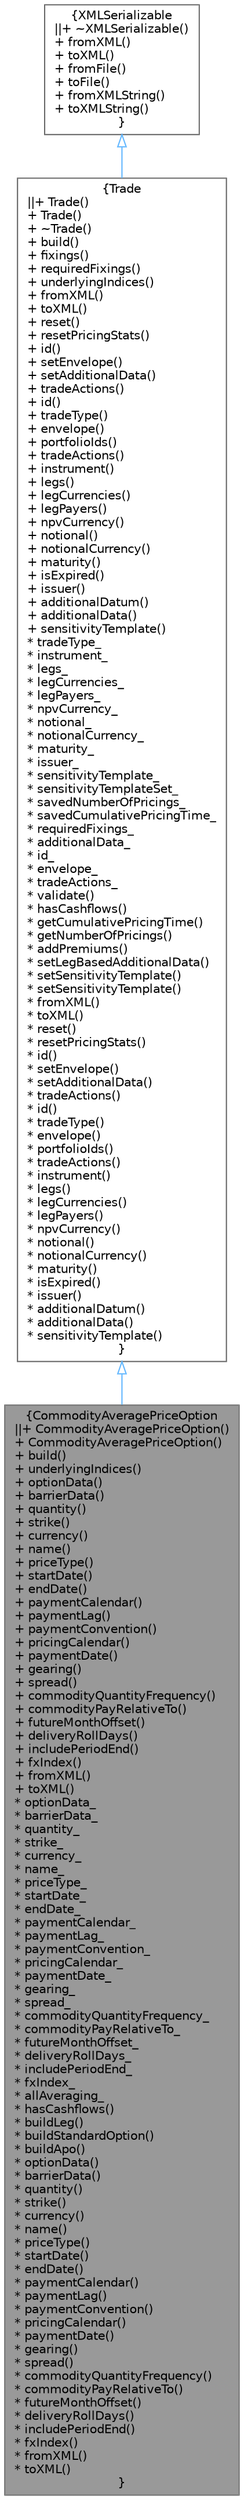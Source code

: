 digraph "CommodityAveragePriceOption"
{
 // INTERACTIVE_SVG=YES
 // LATEX_PDF_SIZE
  bgcolor="transparent";
  edge [fontname=Helvetica,fontsize=10,labelfontname=Helvetica,labelfontsize=10];
  node [fontname=Helvetica,fontsize=10,shape=box,height=0.2,width=0.4];
  Node1 [label="{CommodityAveragePriceOption\n||+ CommodityAveragePriceOption()\l+ CommodityAveragePriceOption()\l+ build()\l+ underlyingIndices()\l+ optionData()\l+ barrierData()\l+ quantity()\l+ strike()\l+ currency()\l+ name()\l+ priceType()\l+ startDate()\l+ endDate()\l+ paymentCalendar()\l+ paymentLag()\l+ paymentConvention()\l+ pricingCalendar()\l+ paymentDate()\l+ gearing()\l+ spread()\l+ commodityQuantityFrequency()\l+ commodityPayRelativeTo()\l+ futureMonthOffset()\l+ deliveryRollDays()\l+ includePeriodEnd()\l+ fxIndex()\l+ fromXML()\l+ toXML()\l* optionData_\l* barrierData_\l* quantity_\l* strike_\l* currency_\l* name_\l* priceType_\l* startDate_\l* endDate_\l* paymentCalendar_\l* paymentLag_\l* paymentConvention_\l* pricingCalendar_\l* paymentDate_\l* gearing_\l* spread_\l* commodityQuantityFrequency_\l* commodityPayRelativeTo_\l* futureMonthOffset_\l* deliveryRollDays_\l* includePeriodEnd_\l* fxIndex_\l* allAveraging_\l* hasCashflows()\l* buildLeg()\l* buildStandardOption()\l* buildApo()\l* optionData()\l* barrierData()\l* quantity()\l* strike()\l* currency()\l* name()\l* priceType()\l* startDate()\l* endDate()\l* paymentCalendar()\l* paymentLag()\l* paymentConvention()\l* pricingCalendar()\l* paymentDate()\l* gearing()\l* spread()\l* commodityQuantityFrequency()\l* commodityPayRelativeTo()\l* futureMonthOffset()\l* deliveryRollDays()\l* includePeriodEnd()\l* fxIndex()\l* fromXML()\l* toXML()\l}",height=0.2,width=0.4,color="gray40", fillcolor="grey60", style="filled", fontcolor="black",tooltip=" "];
  Node2 -> Node1 [dir="back",color="steelblue1",style="solid",arrowtail="onormal"];
  Node2 [label="{Trade\n||+ Trade()\l+ Trade()\l+ ~Trade()\l+ build()\l+ fixings()\l+ requiredFixings()\l+ underlyingIndices()\l+ fromXML()\l+ toXML()\l+ reset()\l+ resetPricingStats()\l+ id()\l+ setEnvelope()\l+ setAdditionalData()\l+ tradeActions()\l+ id()\l+ tradeType()\l+ envelope()\l+ portfolioIds()\l+ tradeActions()\l+ instrument()\l+ legs()\l+ legCurrencies()\l+ legPayers()\l+ npvCurrency()\l+ notional()\l+ notionalCurrency()\l+ maturity()\l+ isExpired()\l+ issuer()\l+ additionalDatum()\l+ additionalData()\l+ sensitivityTemplate()\l* tradeType_\l* instrument_\l* legs_\l* legCurrencies_\l* legPayers_\l* npvCurrency_\l* notional_\l* notionalCurrency_\l* maturity_\l* issuer_\l* sensitivityTemplate_\l* sensitivityTemplateSet_\l* savedNumberOfPricings_\l* savedCumulativePricingTime_\l* requiredFixings_\l* additionalData_\l* id_\l* envelope_\l* tradeActions_\l* validate()\l* hasCashflows()\l* getCumulativePricingTime()\l* getNumberOfPricings()\l* addPremiums()\l* setLegBasedAdditionalData()\l* setSensitivityTemplate()\l* setSensitivityTemplate()\l* fromXML()\l* toXML()\l* reset()\l* resetPricingStats()\l* id()\l* setEnvelope()\l* setAdditionalData()\l* tradeActions()\l* id()\l* tradeType()\l* envelope()\l* portfolioIds()\l* tradeActions()\l* instrument()\l* legs()\l* legCurrencies()\l* legPayers()\l* npvCurrency()\l* notional()\l* notionalCurrency()\l* maturity()\l* isExpired()\l* issuer()\l* additionalDatum()\l* additionalData()\l* sensitivityTemplate()\l}",height=0.2,width=0.4,color="gray40", fillcolor="white", style="filled",URL="$classore_1_1data_1_1_trade.html",tooltip="Trade base class."];
  Node3 -> Node2 [dir="back",color="steelblue1",style="solid",arrowtail="onormal"];
  Node3 [label="{XMLSerializable\n||+ ~XMLSerializable()\l+ fromXML()\l+ toXML()\l+ fromFile()\l+ toFile()\l+ fromXMLString()\l+ toXMLString()\l}",height=0.2,width=0.4,color="gray40", fillcolor="white", style="filled",URL="$classore_1_1data_1_1_x_m_l_serializable.html",tooltip="Base class for all serializable classes."];
}

